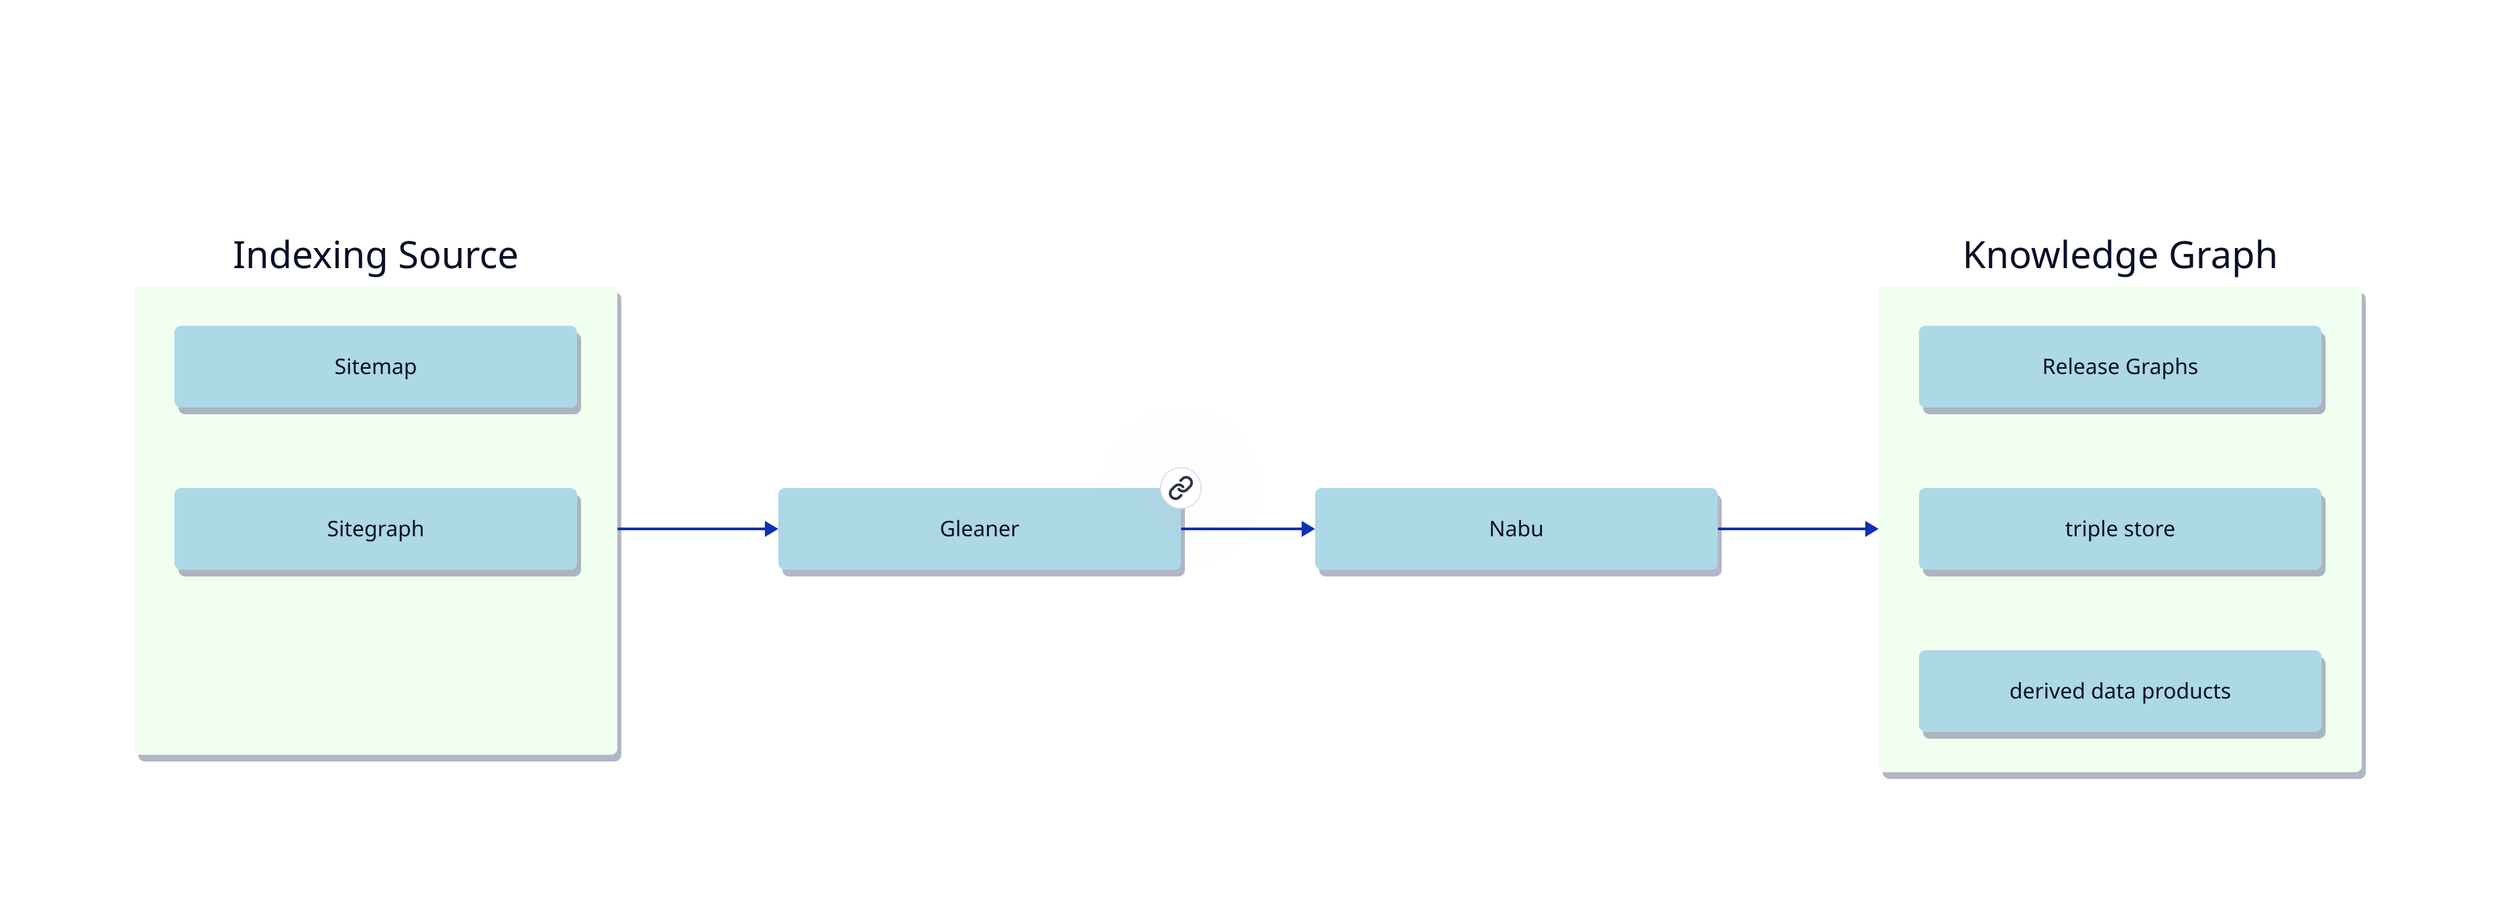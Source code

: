 direction: right


title:  |md
  # UNESCO/IODE/ODIS/OIH Indexing Workflow

| { near: top-center }

classes: {
od: {
    width: 300
               style: {
                     stroke-width: 0
                    fill: "#44C7B1"
                    shadow: true
                    border-radius: 5
               }
      }

oih: {
    width: 300
               style: {
                     stroke-width: 0
                    fill: lightblue
                    shadow: true
                    border-radius: 5
               }
      }

oihgroup: {
               style: {
                     stroke-width: 0
                    fill: honeydew
                    shadow: true
                    border-radius: 5
               }
      }

}

is: Indexing Source  {

sm: Sitemap {
   class: oih
    }

sg: Sitegraph {
class: oih
    }

note: |md

This is likely a sitemap  
might be a sitegraph
|

    class: oihgroup
}

g: Gleaner {
class: oih
link: https://github.com/gleanerio/gleaner
   }

n: Nabu {
class: oih
   }

kg: Knowledge Graph {

rg: Release Graphs {
class: oih
    }


ts: triple store{
class: oih
    }

p: derived data products {
class:oih
   }    


class: oihgroup
    }

   is -> g -> n -> kg


